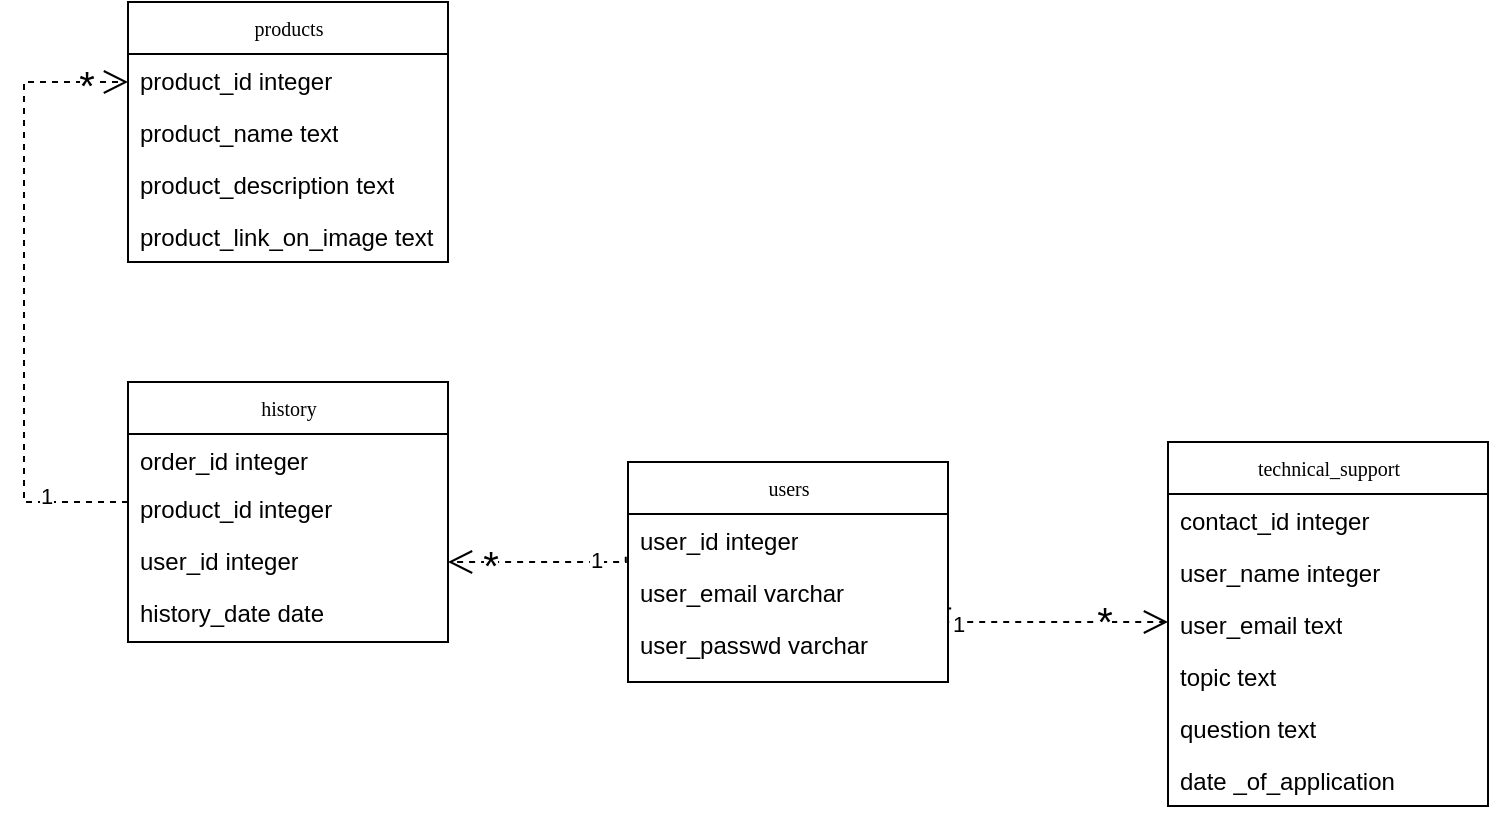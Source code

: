 <mxfile version="22.1.11" type="device">
  <diagram name="Page-1" id="c4acf3e9-155e-7222-9cf6-157b1a14988f">
    <mxGraphModel dx="1099" dy="619" grid="1" gridSize="10" guides="1" tooltips="1" connect="1" arrows="1" fold="1" page="1" pageScale="1" pageWidth="850" pageHeight="1100" background="none" math="0" shadow="0">
      <root>
        <mxCell id="0" />
        <mxCell id="1" parent="0" />
        <mxCell id="17acba5748e5396b-20" value="products" style="swimlane;html=1;fontStyle=0;childLayout=stackLayout;horizontal=1;startSize=26;fillColor=none;horizontalStack=0;resizeParent=1;resizeLast=0;collapsible=1;marginBottom=0;swimlaneFillColor=#ffffff;rounded=0;shadow=0;comic=0;labelBackgroundColor=none;strokeWidth=1;fontFamily=Verdana;fontSize=10;align=center;" parent="1" vertex="1">
          <mxGeometry x="80" y="50" width="160" height="130" as="geometry" />
        </mxCell>
        <mxCell id="17acba5748e5396b-21" value="product_id integer" style="text;html=1;strokeColor=none;fillColor=none;align=left;verticalAlign=top;spacingLeft=4;spacingRight=4;whiteSpace=wrap;overflow=hidden;rotatable=0;points=[[0,0.5],[1,0.5]];portConstraint=eastwest;" parent="17acba5748e5396b-20" vertex="1">
          <mxGeometry y="26" width="160" height="26" as="geometry" />
        </mxCell>
        <mxCell id="17acba5748e5396b-24" value="product_name text" style="text;html=1;strokeColor=none;fillColor=none;align=left;verticalAlign=top;spacingLeft=4;spacingRight=4;whiteSpace=wrap;overflow=hidden;rotatable=0;points=[[0,0.5],[1,0.5]];portConstraint=eastwest;" parent="17acba5748e5396b-20" vertex="1">
          <mxGeometry y="52" width="160" height="26" as="geometry" />
        </mxCell>
        <mxCell id="17acba5748e5396b-26" value="product_description text" style="text;html=1;strokeColor=none;fillColor=none;align=left;verticalAlign=top;spacingLeft=4;spacingRight=4;whiteSpace=wrap;overflow=hidden;rotatable=0;points=[[0,0.5],[1,0.5]];portConstraint=eastwest;" parent="17acba5748e5396b-20" vertex="1">
          <mxGeometry y="78" width="160" height="26" as="geometry" />
        </mxCell>
        <mxCell id="VdynFEXktPkdM6iyMqoo-5" value="product_link_on_image text" style="text;html=1;strokeColor=none;fillColor=none;align=left;verticalAlign=top;spacingLeft=4;spacingRight=4;whiteSpace=wrap;overflow=hidden;rotatable=0;points=[[0,0.5],[1,0.5]];portConstraint=eastwest;" parent="17acba5748e5396b-20" vertex="1">
          <mxGeometry y="104" width="160" height="26" as="geometry" />
        </mxCell>
        <mxCell id="VdynFEXktPkdM6iyMqoo-11" value="history" style="swimlane;html=1;fontStyle=0;childLayout=stackLayout;horizontal=1;startSize=26;fillColor=none;horizontalStack=0;resizeParent=1;resizeLast=0;collapsible=1;marginBottom=0;swimlaneFillColor=#ffffff;rounded=0;shadow=0;comic=0;labelBackgroundColor=none;strokeWidth=1;fontFamily=Verdana;fontSize=10;align=center;" parent="1" vertex="1">
          <mxGeometry x="80" y="240" width="160" height="130" as="geometry" />
        </mxCell>
        <mxCell id="VdynFEXktPkdM6iyMqoo-12" value="order_id integer" style="text;html=1;strokeColor=none;fillColor=none;align=left;verticalAlign=top;spacingLeft=4;spacingRight=4;whiteSpace=wrap;overflow=hidden;rotatable=0;points=[[0,0.5],[1,0.5]];portConstraint=eastwest;" parent="VdynFEXktPkdM6iyMqoo-11" vertex="1">
          <mxGeometry y="26" width="160" height="24" as="geometry" />
        </mxCell>
        <mxCell id="VdynFEXktPkdM6iyMqoo-13" value="product_id integer" style="text;html=1;strokeColor=none;fillColor=none;align=left;verticalAlign=top;spacingLeft=4;spacingRight=4;whiteSpace=wrap;overflow=hidden;rotatable=0;points=[[0,0.5],[1,0.5]];portConstraint=eastwest;" parent="VdynFEXktPkdM6iyMqoo-11" vertex="1">
          <mxGeometry y="50" width="160" height="26" as="geometry" />
        </mxCell>
        <mxCell id="VdynFEXktPkdM6iyMqoo-14" value="user_id integer" style="text;html=1;strokeColor=none;fillColor=none;align=left;verticalAlign=top;spacingLeft=4;spacingRight=4;whiteSpace=wrap;overflow=hidden;rotatable=0;points=[[0,0.5],[1,0.5]];portConstraint=eastwest;" parent="VdynFEXktPkdM6iyMqoo-11" vertex="1">
          <mxGeometry y="76" width="160" height="26" as="geometry" />
        </mxCell>
        <mxCell id="VdynFEXktPkdM6iyMqoo-15" value="history_date date" style="text;html=1;strokeColor=none;fillColor=none;align=left;verticalAlign=top;spacingLeft=4;spacingRight=4;whiteSpace=wrap;overflow=hidden;rotatable=0;points=[[0,0.5],[1,0.5]];portConstraint=eastwest;" parent="VdynFEXktPkdM6iyMqoo-11" vertex="1">
          <mxGeometry y="102" width="160" height="26" as="geometry" />
        </mxCell>
        <mxCell id="VdynFEXktPkdM6iyMqoo-21" value="users" style="swimlane;html=1;fontStyle=0;childLayout=stackLayout;horizontal=1;startSize=26;fillColor=none;horizontalStack=0;resizeParent=1;resizeLast=0;collapsible=1;marginBottom=0;swimlaneFillColor=#ffffff;rounded=0;shadow=0;comic=0;labelBackgroundColor=none;strokeWidth=1;fontFamily=Verdana;fontSize=10;align=center;" parent="1" vertex="1">
          <mxGeometry x="330" y="280" width="160" height="110" as="geometry" />
        </mxCell>
        <mxCell id="VdynFEXktPkdM6iyMqoo-22" value="user_id integer" style="text;html=1;strokeColor=none;fillColor=none;align=left;verticalAlign=top;spacingLeft=4;spacingRight=4;whiteSpace=wrap;overflow=hidden;rotatable=0;points=[[0,0.5],[1,0.5]];portConstraint=eastwest;" parent="VdynFEXktPkdM6iyMqoo-21" vertex="1">
          <mxGeometry y="26" width="160" height="26" as="geometry" />
        </mxCell>
        <mxCell id="VdynFEXktPkdM6iyMqoo-23" value="user_email varchar" style="text;html=1;strokeColor=none;fillColor=none;align=left;verticalAlign=top;spacingLeft=4;spacingRight=4;whiteSpace=wrap;overflow=hidden;rotatable=0;points=[[0,0.5],[1,0.5]];portConstraint=eastwest;" parent="VdynFEXktPkdM6iyMqoo-21" vertex="1">
          <mxGeometry y="52" width="160" height="26" as="geometry" />
        </mxCell>
        <mxCell id="VdynFEXktPkdM6iyMqoo-25" value="user_passwd varchar" style="text;html=1;strokeColor=none;fillColor=none;align=left;verticalAlign=top;spacingLeft=4;spacingRight=4;whiteSpace=wrap;overflow=hidden;rotatable=0;points=[[0,0.5],[1,0.5]];portConstraint=eastwest;" parent="VdynFEXktPkdM6iyMqoo-21" vertex="1">
          <mxGeometry y="78" width="160" height="26" as="geometry" />
        </mxCell>
        <mxCell id="VdynFEXktPkdM6iyMqoo-26" value="technical_support" style="swimlane;html=1;fontStyle=0;childLayout=stackLayout;horizontal=1;startSize=26;fillColor=none;horizontalStack=0;resizeParent=1;resizeLast=0;collapsible=1;marginBottom=0;swimlaneFillColor=#ffffff;rounded=0;shadow=0;comic=0;labelBackgroundColor=none;strokeWidth=1;fontFamily=Verdana;fontSize=10;align=center;" parent="1" vertex="1">
          <mxGeometry x="600" y="270" width="160" height="182" as="geometry" />
        </mxCell>
        <mxCell id="VdynFEXktPkdM6iyMqoo-27" value="contact_id integer" style="text;html=1;strokeColor=none;fillColor=none;align=left;verticalAlign=top;spacingLeft=4;spacingRight=4;whiteSpace=wrap;overflow=hidden;rotatable=0;points=[[0,0.5],[1,0.5]];portConstraint=eastwest;" parent="VdynFEXktPkdM6iyMqoo-26" vertex="1">
          <mxGeometry y="26" width="160" height="26" as="geometry" />
        </mxCell>
        <mxCell id="VdynFEXktPkdM6iyMqoo-28" value="user_name integer" style="text;html=1;strokeColor=none;fillColor=none;align=left;verticalAlign=top;spacingLeft=4;spacingRight=4;whiteSpace=wrap;overflow=hidden;rotatable=0;points=[[0,0.5],[1,0.5]];portConstraint=eastwest;" parent="VdynFEXktPkdM6iyMqoo-26" vertex="1">
          <mxGeometry y="52" width="160" height="26" as="geometry" />
        </mxCell>
        <mxCell id="A3RQtzGE7ajXX7PKbZrT-2" value="user_email text&lt;br&gt;&lt;br&gt;" style="text;html=1;strokeColor=none;fillColor=none;align=left;verticalAlign=top;spacingLeft=4;spacingRight=4;whiteSpace=wrap;overflow=hidden;rotatable=0;points=[[0,0.5],[1,0.5]];portConstraint=eastwest;" parent="VdynFEXktPkdM6iyMqoo-26" vertex="1">
          <mxGeometry y="78" width="160" height="26" as="geometry" />
        </mxCell>
        <mxCell id="VdynFEXktPkdM6iyMqoo-29" value="topic text" style="text;html=1;strokeColor=none;fillColor=none;align=left;verticalAlign=top;spacingLeft=4;spacingRight=4;whiteSpace=wrap;overflow=hidden;rotatable=0;points=[[0,0.5],[1,0.5]];portConstraint=eastwest;" parent="VdynFEXktPkdM6iyMqoo-26" vertex="1">
          <mxGeometry y="104" width="160" height="26" as="geometry" />
        </mxCell>
        <mxCell id="A3RQtzGE7ajXX7PKbZrT-1" value="question text" style="text;html=1;strokeColor=none;fillColor=none;align=left;verticalAlign=top;spacingLeft=4;spacingRight=4;whiteSpace=wrap;overflow=hidden;rotatable=0;points=[[0,0.5],[1,0.5]];portConstraint=eastwest;" parent="VdynFEXktPkdM6iyMqoo-26" vertex="1">
          <mxGeometry y="130" width="160" height="26" as="geometry" />
        </mxCell>
        <mxCell id="A3RQtzGE7ajXX7PKbZrT-3" value="date _of_application" style="text;html=1;strokeColor=none;fillColor=none;align=left;verticalAlign=top;spacingLeft=4;spacingRight=4;whiteSpace=wrap;overflow=hidden;rotatable=0;points=[[0,0.5],[1,0.5]];portConstraint=eastwest;" parent="VdynFEXktPkdM6iyMqoo-26" vertex="1">
          <mxGeometry y="156" width="160" height="26" as="geometry" />
        </mxCell>
        <mxCell id="VdynFEXktPkdM6iyMqoo-31" style="edgeStyle=orthogonalEdgeStyle;rounded=0;html=1;dashed=1;labelBackgroundColor=none;startFill=0;endArrow=open;endFill=0;endSize=10;fontFamily=Verdana;fontSize=10;" parent="1" source="VdynFEXktPkdM6iyMqoo-13" target="17acba5748e5396b-21" edge="1">
          <mxGeometry relative="1" as="geometry">
            <Array as="points">
              <mxPoint x="28" y="300" />
              <mxPoint x="28" y="90" />
            </Array>
            <mxPoint x="60" y="300" as="sourcePoint" />
            <mxPoint x="70" y="110" as="targetPoint" />
          </mxGeometry>
        </mxCell>
        <mxCell id="VdynFEXktPkdM6iyMqoo-39" value="1" style="edgeLabel;html=1;align=center;verticalAlign=middle;resizable=0;points=[];" parent="VdynFEXktPkdM6iyMqoo-31" vertex="1" connectable="0">
          <mxGeometry x="-0.74" y="-3" relative="1" as="geometry">
            <mxPoint as="offset" />
          </mxGeometry>
        </mxCell>
        <mxCell id="VdynFEXktPkdM6iyMqoo-45" value="&lt;font style=&quot;font-size: 20px;&quot;&gt;*&lt;/font&gt;" style="edgeLabel;html=1;align=center;verticalAlign=middle;resizable=0;points=[];" parent="VdynFEXktPkdM6iyMqoo-31" vertex="1" connectable="0">
          <mxGeometry x="0.866" y="-1" relative="1" as="geometry">
            <mxPoint as="offset" />
          </mxGeometry>
        </mxCell>
        <mxCell id="VdynFEXktPkdM6iyMqoo-35" style="edgeStyle=orthogonalEdgeStyle;rounded=0;html=1;dashed=1;labelBackgroundColor=none;startFill=0;endArrow=open;endFill=0;endSize=10;fontFamily=Verdana;fontSize=10;exitX=1.01;exitY=0.817;exitDx=0;exitDy=0;exitPerimeter=0;" parent="1" source="VdynFEXktPkdM6iyMqoo-23" edge="1">
          <mxGeometry relative="1" as="geometry">
            <Array as="points">
              <mxPoint x="490" y="353" />
              <mxPoint x="490" y="360" />
            </Array>
            <mxPoint x="510" y="360.004" as="sourcePoint" />
            <mxPoint x="600" y="360" as="targetPoint" />
          </mxGeometry>
        </mxCell>
        <mxCell id="VdynFEXktPkdM6iyMqoo-57" value="1" style="edgeLabel;html=1;align=center;verticalAlign=middle;resizable=0;points=[];" parent="VdynFEXktPkdM6iyMqoo-35" vertex="1" connectable="0">
          <mxGeometry x="-0.78" y="-1" relative="1" as="geometry">
            <mxPoint as="offset" />
          </mxGeometry>
        </mxCell>
        <mxCell id="VdynFEXktPkdM6iyMqoo-58" value="&lt;font style=&quot;font-size: 20px;&quot;&gt;*&lt;/font&gt;" style="edgeLabel;html=1;align=center;verticalAlign=middle;resizable=0;points=[];" parent="VdynFEXktPkdM6iyMqoo-35" vertex="1" connectable="0">
          <mxGeometry x="0.458" y="1" relative="1" as="geometry">
            <mxPoint as="offset" />
          </mxGeometry>
        </mxCell>
        <mxCell id="VdynFEXktPkdM6iyMqoo-53" style="edgeStyle=orthogonalEdgeStyle;rounded=0;html=1;dashed=1;labelBackgroundColor=none;startFill=0;endArrow=open;endFill=0;endSize=10;fontFamily=Verdana;fontSize=10;exitX=-0.007;exitY=0.821;exitDx=0;exitDy=0;exitPerimeter=0;" parent="1" source="VdynFEXktPkdM6iyMqoo-22" target="VdynFEXktPkdM6iyMqoo-14" edge="1">
          <mxGeometry relative="1" as="geometry">
            <Array as="points">
              <mxPoint x="329" y="330" />
            </Array>
            <mxPoint x="391" y="220.36" as="sourcePoint" />
            <mxPoint x="231" y="330" as="targetPoint" />
          </mxGeometry>
        </mxCell>
        <mxCell id="VdynFEXktPkdM6iyMqoo-55" value="&lt;font style=&quot;font-size: 20px;&quot;&gt;*&lt;/font&gt;" style="edgeLabel;html=1;align=center;verticalAlign=middle;resizable=0;points=[];" parent="VdynFEXktPkdM6iyMqoo-53" vertex="1" connectable="0">
          <mxGeometry x="0.555" y="1" relative="1" as="geometry">
            <mxPoint as="offset" />
          </mxGeometry>
        </mxCell>
        <mxCell id="VdynFEXktPkdM6iyMqoo-56" value="1" style="edgeLabel;html=1;align=center;verticalAlign=middle;resizable=0;points=[];" parent="VdynFEXktPkdM6iyMqoo-53" vertex="1" connectable="0">
          <mxGeometry x="-0.612" y="-1" relative="1" as="geometry">
            <mxPoint as="offset" />
          </mxGeometry>
        </mxCell>
      </root>
    </mxGraphModel>
  </diagram>
</mxfile>
